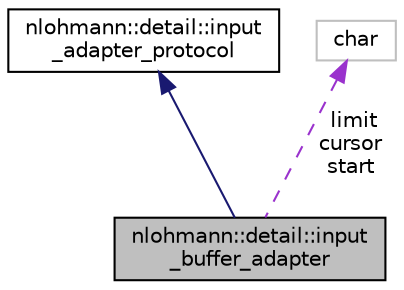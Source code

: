 digraph "nlohmann::detail::input_buffer_adapter"
{
 // INTERACTIVE_SVG=YES
  edge [fontname="Helvetica",fontsize="10",labelfontname="Helvetica",labelfontsize="10"];
  node [fontname="Helvetica",fontsize="10",shape=record];
  Node2 [label="nlohmann::detail::input\l_buffer_adapter",height=0.2,width=0.4,color="black", fillcolor="grey75", style="filled", fontcolor="black"];
  Node3 -> Node2 [dir="back",color="midnightblue",fontsize="10",style="solid",fontname="Helvetica"];
  Node3 [label="nlohmann::detail::input\l_adapter_protocol",height=0.2,width=0.4,color="black", fillcolor="white", style="filled",URL="$structnlohmann_1_1detail_1_1input__adapter__protocol.html",tooltip="abstract input adapter interface "];
  Node4 -> Node2 [dir="back",color="darkorchid3",fontsize="10",style="dashed",label=" limit\ncursor\nstart" ,fontname="Helvetica"];
  Node4 [label="char",height=0.2,width=0.4,color="grey75", fillcolor="white", style="filled"];
}
